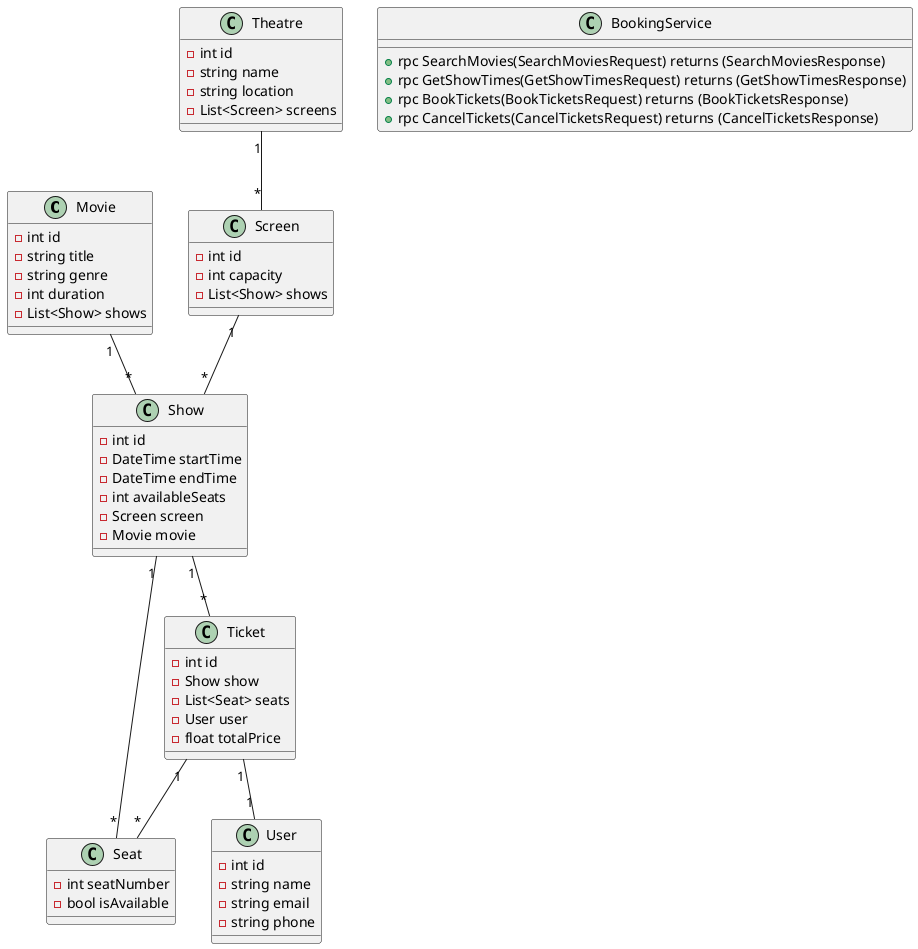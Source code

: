 @startuml
class Movie {
    - int id
    - string title
    - string genre
    - int duration
    - List<Show> shows
}

class Theatre {
    - int id
    - string name
    - string location
    - List<Screen> screens
}

class Screen {
    - int id
    - int capacity
    - List<Show> shows
}

class Show {
    - int id
    - DateTime startTime
    - DateTime endTime
    - int availableSeats
    - Screen screen
    - Movie movie
}

class Ticket {
    - int id
    - Show show
    - List<Seat> seats
    - User user
    - float totalPrice
}

class Seat {
    - int seatNumber
    - bool isAvailable
}

class User {
    - int id
    - string name
    - string email
    - string phone
}

class BookingService {
    + rpc SearchMovies(SearchMoviesRequest) returns (SearchMoviesResponse)
    + rpc GetShowTimes(GetShowTimesRequest) returns (GetShowTimesResponse)
    + rpc BookTickets(BookTicketsRequest) returns (BookTicketsResponse)
    + rpc CancelTickets(CancelTicketsRequest) returns (CancelTicketsResponse)
}

Movie "1" -- "*" Show
Theatre "1" -- "*" Screen
Screen "1" -- "*" Show
Show "1" -- "*" Ticket
Ticket "1" -- "*" Seat
Show "1" -- "*" Seat
Ticket "1" -- "1" User

@enduml
